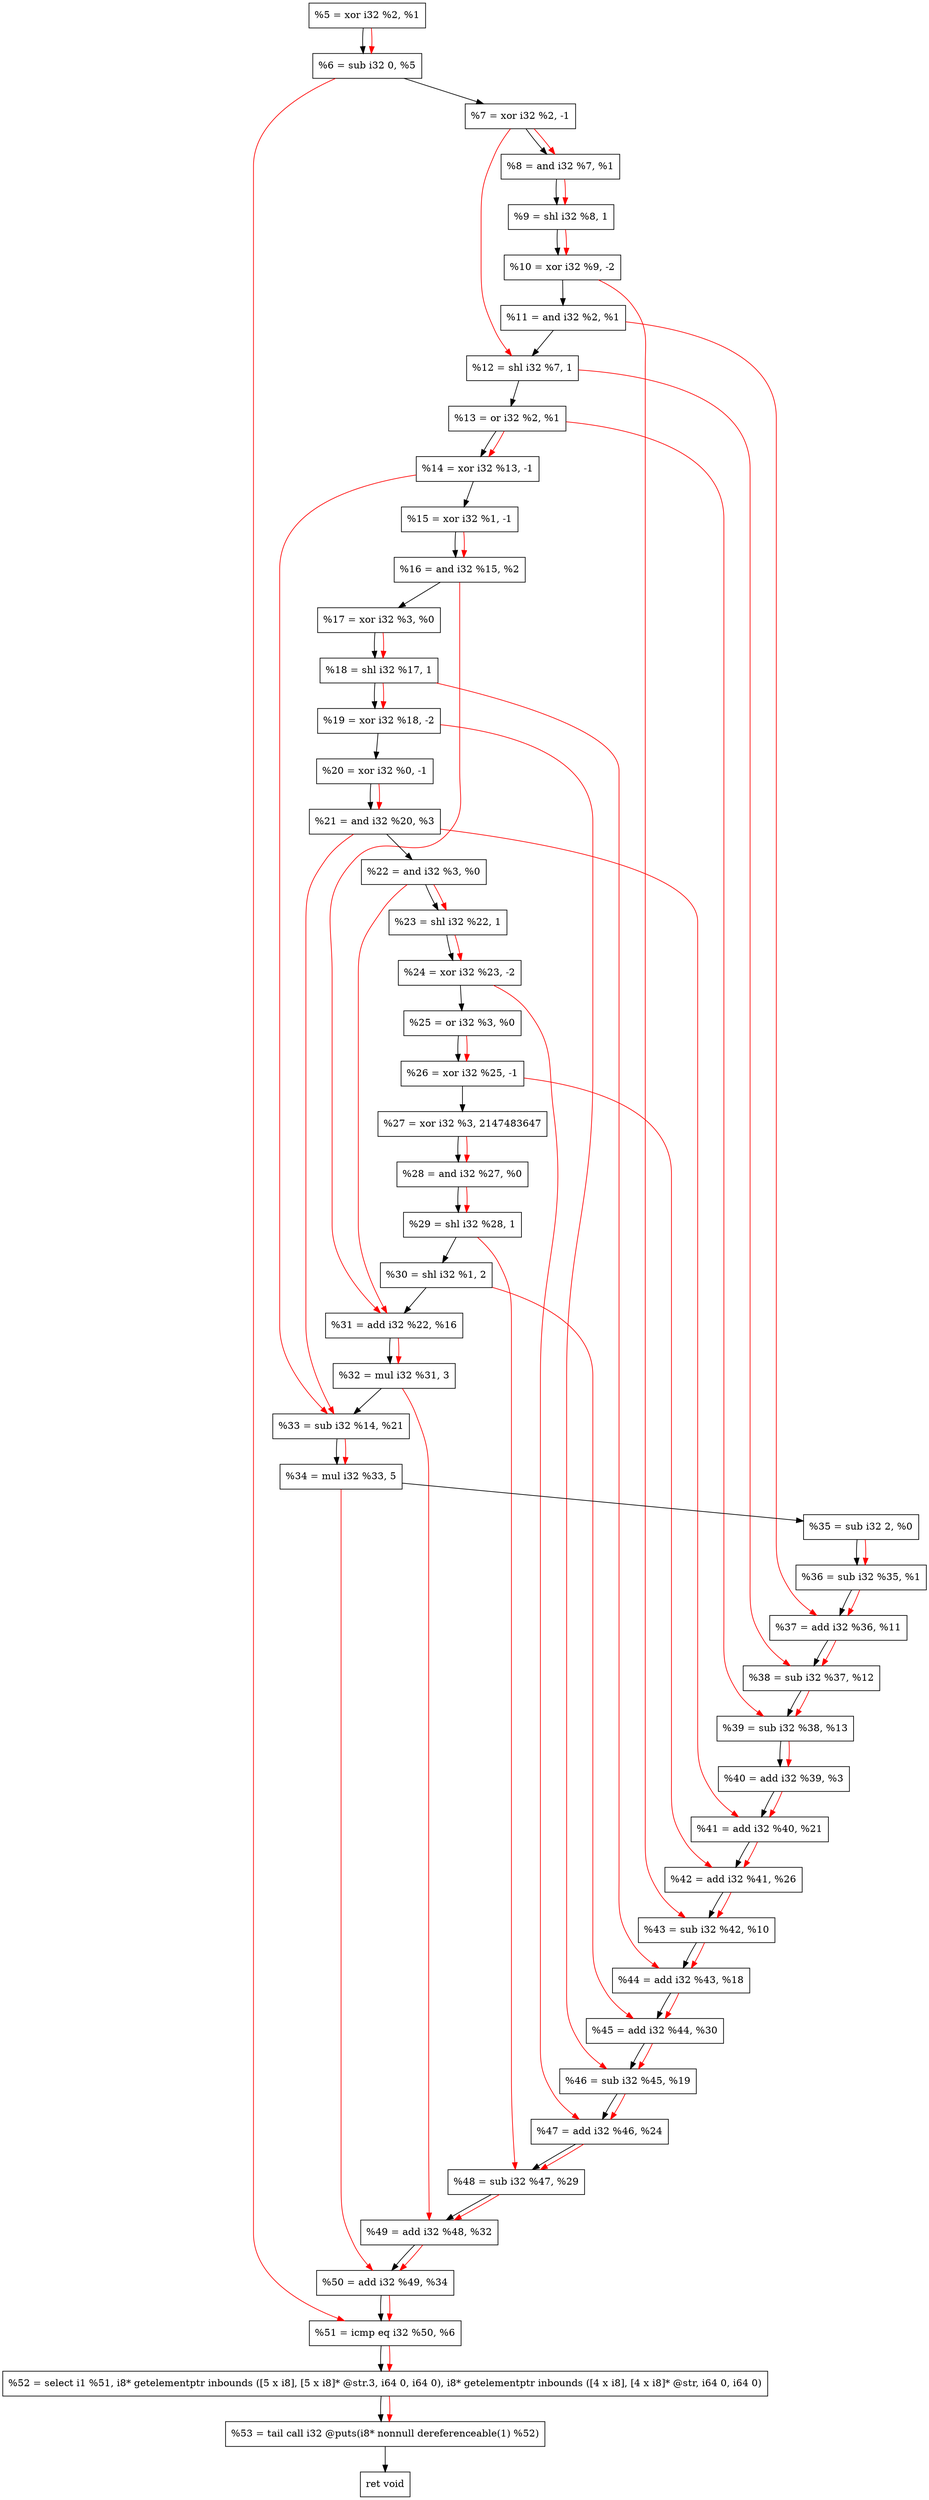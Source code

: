 digraph "DFG for'crackme' function" {
	Node0xf58740[shape=record, label="  %5 = xor i32 %2, %1"];
	Node0xf58dc0[shape=record, label="  %6 = sub i32 0, %5"];
	Node0xf58e60[shape=record, label="  %7 = xor i32 %2, -1"];
	Node0xf58ed0[shape=record, label="  %8 = and i32 %7, %1"];
	Node0xf58f70[shape=record, label="  %9 = shl i32 %8, 1"];
	Node0xf59010[shape=record, label="  %10 = xor i32 %9, -2"];
	Node0xf59080[shape=record, label="  %11 = and i32 %2, %1"];
	Node0xf590f0[shape=record, label="  %12 = shl i32 %7, 1"];
	Node0xf59160[shape=record, label="  %13 = or i32 %2, %1"];
	Node0xf591d0[shape=record, label="  %14 = xor i32 %13, -1"];
	Node0xf59240[shape=record, label="  %15 = xor i32 %1, -1"];
	Node0xf592b0[shape=record, label="  %16 = and i32 %15, %2"];
	Node0xf59320[shape=record, label="  %17 = xor i32 %3, %0"];
	Node0xf59390[shape=record, label="  %18 = shl i32 %17, 1"];
	Node0xf59400[shape=record, label="  %19 = xor i32 %18, -2"];
	Node0xf59470[shape=record, label="  %20 = xor i32 %0, -1"];
	Node0xf594e0[shape=record, label="  %21 = and i32 %20, %3"];
	Node0xf59550[shape=record, label="  %22 = and i32 %3, %0"];
	Node0xf595c0[shape=record, label="  %23 = shl i32 %22, 1"];
	Node0xf59630[shape=record, label="  %24 = xor i32 %23, -2"];
	Node0xf596a0[shape=record, label="  %25 = or i32 %3, %0"];
	Node0xf59710[shape=record, label="  %26 = xor i32 %25, -1"];
	Node0xf597b0[shape=record, label="  %27 = xor i32 %3, 2147483647"];
	Node0xf59820[shape=record, label="  %28 = and i32 %27, %0"];
	Node0xf59890[shape=record, label="  %29 = shl i32 %28, 1"];
	Node0xf59930[shape=record, label="  %30 = shl i32 %1, 2"];
	Node0xf599a0[shape=record, label="  %31 = add i32 %22, %16"];
	Node0xf59a40[shape=record, label="  %32 = mul i32 %31, 3"];
	Node0xf59cc0[shape=record, label="  %33 = sub i32 %14, %21"];
	Node0xf59d60[shape=record, label="  %34 = mul i32 %33, 5"];
	Node0xf59dd0[shape=record, label="  %35 = sub i32 2, %0"];
	Node0xf59e40[shape=record, label="  %36 = sub i32 %35, %1"];
	Node0xf59eb0[shape=record, label="  %37 = add i32 %36, %11"];
	Node0xf59f20[shape=record, label="  %38 = sub i32 %37, %12"];
	Node0xf59f90[shape=record, label="  %39 = sub i32 %38, %13"];
	Node0xf5a000[shape=record, label="  %40 = add i32 %39, %3"];
	Node0xf5a070[shape=record, label="  %41 = add i32 %40, %21"];
	Node0xf5a0e0[shape=record, label="  %42 = add i32 %41, %26"];
	Node0xf5a150[shape=record, label="  %43 = sub i32 %42, %10"];
	Node0xf5a1c0[shape=record, label="  %44 = add i32 %43, %18"];
	Node0xf5a230[shape=record, label="  %45 = add i32 %44, %30"];
	Node0xf5a2a0[shape=record, label="  %46 = sub i32 %45, %19"];
	Node0xf5a310[shape=record, label="  %47 = add i32 %46, %24"];
	Node0xf5a380[shape=record, label="  %48 = sub i32 %47, %29"];
	Node0xf5a3f0[shape=record, label="  %49 = add i32 %48, %32"];
	Node0xf5a460[shape=record, label="  %50 = add i32 %49, %34"];
	Node0xf5a4d0[shape=record, label="  %51 = icmp eq i32 %50, %6"];
	Node0xef9268[shape=record, label="  %52 = select i1 %51, i8* getelementptr inbounds ([5 x i8], [5 x i8]* @str.3, i64 0, i64 0), i8* getelementptr inbounds ([4 x i8], [4 x i8]* @str, i64 0, i64 0)"];
	Node0xf5a970[shape=record, label="  %53 = tail call i32 @puts(i8* nonnull dereferenceable(1) %52)"];
	Node0xf5a9c0[shape=record, label="  ret void"];
	Node0xf58740 -> Node0xf58dc0;
	Node0xf58dc0 -> Node0xf58e60;
	Node0xf58e60 -> Node0xf58ed0;
	Node0xf58ed0 -> Node0xf58f70;
	Node0xf58f70 -> Node0xf59010;
	Node0xf59010 -> Node0xf59080;
	Node0xf59080 -> Node0xf590f0;
	Node0xf590f0 -> Node0xf59160;
	Node0xf59160 -> Node0xf591d0;
	Node0xf591d0 -> Node0xf59240;
	Node0xf59240 -> Node0xf592b0;
	Node0xf592b0 -> Node0xf59320;
	Node0xf59320 -> Node0xf59390;
	Node0xf59390 -> Node0xf59400;
	Node0xf59400 -> Node0xf59470;
	Node0xf59470 -> Node0xf594e0;
	Node0xf594e0 -> Node0xf59550;
	Node0xf59550 -> Node0xf595c0;
	Node0xf595c0 -> Node0xf59630;
	Node0xf59630 -> Node0xf596a0;
	Node0xf596a0 -> Node0xf59710;
	Node0xf59710 -> Node0xf597b0;
	Node0xf597b0 -> Node0xf59820;
	Node0xf59820 -> Node0xf59890;
	Node0xf59890 -> Node0xf59930;
	Node0xf59930 -> Node0xf599a0;
	Node0xf599a0 -> Node0xf59a40;
	Node0xf59a40 -> Node0xf59cc0;
	Node0xf59cc0 -> Node0xf59d60;
	Node0xf59d60 -> Node0xf59dd0;
	Node0xf59dd0 -> Node0xf59e40;
	Node0xf59e40 -> Node0xf59eb0;
	Node0xf59eb0 -> Node0xf59f20;
	Node0xf59f20 -> Node0xf59f90;
	Node0xf59f90 -> Node0xf5a000;
	Node0xf5a000 -> Node0xf5a070;
	Node0xf5a070 -> Node0xf5a0e0;
	Node0xf5a0e0 -> Node0xf5a150;
	Node0xf5a150 -> Node0xf5a1c0;
	Node0xf5a1c0 -> Node0xf5a230;
	Node0xf5a230 -> Node0xf5a2a0;
	Node0xf5a2a0 -> Node0xf5a310;
	Node0xf5a310 -> Node0xf5a380;
	Node0xf5a380 -> Node0xf5a3f0;
	Node0xf5a3f0 -> Node0xf5a460;
	Node0xf5a460 -> Node0xf5a4d0;
	Node0xf5a4d0 -> Node0xef9268;
	Node0xef9268 -> Node0xf5a970;
	Node0xf5a970 -> Node0xf5a9c0;
edge [color=red]
	Node0xf58740 -> Node0xf58dc0;
	Node0xf58e60 -> Node0xf58ed0;
	Node0xf58ed0 -> Node0xf58f70;
	Node0xf58f70 -> Node0xf59010;
	Node0xf58e60 -> Node0xf590f0;
	Node0xf59160 -> Node0xf591d0;
	Node0xf59240 -> Node0xf592b0;
	Node0xf59320 -> Node0xf59390;
	Node0xf59390 -> Node0xf59400;
	Node0xf59470 -> Node0xf594e0;
	Node0xf59550 -> Node0xf595c0;
	Node0xf595c0 -> Node0xf59630;
	Node0xf596a0 -> Node0xf59710;
	Node0xf597b0 -> Node0xf59820;
	Node0xf59820 -> Node0xf59890;
	Node0xf59550 -> Node0xf599a0;
	Node0xf592b0 -> Node0xf599a0;
	Node0xf599a0 -> Node0xf59a40;
	Node0xf591d0 -> Node0xf59cc0;
	Node0xf594e0 -> Node0xf59cc0;
	Node0xf59cc0 -> Node0xf59d60;
	Node0xf59dd0 -> Node0xf59e40;
	Node0xf59e40 -> Node0xf59eb0;
	Node0xf59080 -> Node0xf59eb0;
	Node0xf59eb0 -> Node0xf59f20;
	Node0xf590f0 -> Node0xf59f20;
	Node0xf59f20 -> Node0xf59f90;
	Node0xf59160 -> Node0xf59f90;
	Node0xf59f90 -> Node0xf5a000;
	Node0xf5a000 -> Node0xf5a070;
	Node0xf594e0 -> Node0xf5a070;
	Node0xf5a070 -> Node0xf5a0e0;
	Node0xf59710 -> Node0xf5a0e0;
	Node0xf5a0e0 -> Node0xf5a150;
	Node0xf59010 -> Node0xf5a150;
	Node0xf5a150 -> Node0xf5a1c0;
	Node0xf59390 -> Node0xf5a1c0;
	Node0xf5a1c0 -> Node0xf5a230;
	Node0xf59930 -> Node0xf5a230;
	Node0xf5a230 -> Node0xf5a2a0;
	Node0xf59400 -> Node0xf5a2a0;
	Node0xf5a2a0 -> Node0xf5a310;
	Node0xf59630 -> Node0xf5a310;
	Node0xf5a310 -> Node0xf5a380;
	Node0xf59890 -> Node0xf5a380;
	Node0xf5a380 -> Node0xf5a3f0;
	Node0xf59a40 -> Node0xf5a3f0;
	Node0xf5a3f0 -> Node0xf5a460;
	Node0xf59d60 -> Node0xf5a460;
	Node0xf5a460 -> Node0xf5a4d0;
	Node0xf58dc0 -> Node0xf5a4d0;
	Node0xf5a4d0 -> Node0xef9268;
	Node0xef9268 -> Node0xf5a970;
}
